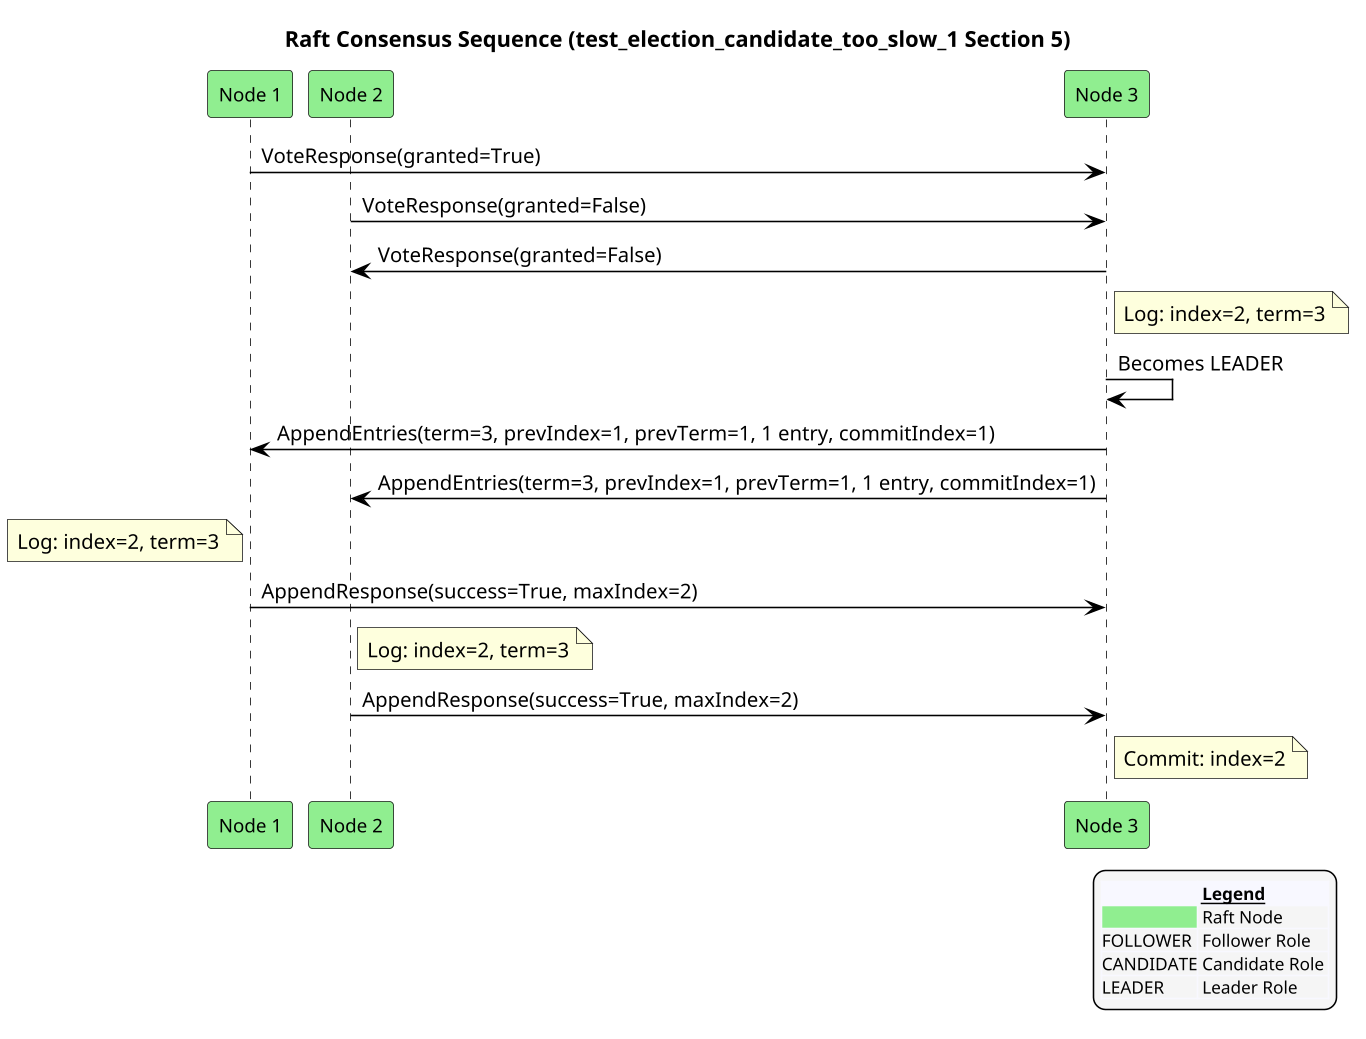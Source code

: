 @startuml
!pragma ratio 0.7
skinparam dpi 150
skinparam monochrome false
skinparam sequence {
  ArrowColor Black
  ActorBorderColor Black
  LifeLineBorderColor Black
  ParticipantFontSize 12
  Padding 10
}
skinparam legend {
  BackgroundColor #F5F5F5
  FontSize 11
}
title Raft Consensus Sequence (test_election_candidate_too_slow_1 Section 5)

participant "Node 1" as n1 order 10 #Lightgreen
participant "Node 2" as n2 order 20 #Lightgreen
participant "Node 3" as n3 order 30 #Lightgreen
n1 -> n3: VoteResponse(granted=True)
n2 -> n3: VoteResponse(granted=False)
n3 -> n2: VoteResponse(granted=False)
note right of n3: Log: index=2, term=3
n3 -> n3: Becomes LEADER
n3 -> n1: AppendEntries(term=3, prevIndex=1, prevTerm=1, 1 entry, commitIndex=1)
n3 -> n2: AppendEntries(term=3, prevIndex=1, prevTerm=1, 1 entry, commitIndex=1)
note left of n1: Log: index=2, term=3
n1 -> n3: AppendResponse(success=True, maxIndex=2)
note right of n2: Log: index=2, term=3
n2 -> n3: AppendResponse(success=True, maxIndex=2)
note right of n3: Commit: index=2

legend right
  <#GhostWhite,#GhostWhite>|      |= __Legend__ |
  |<#Lightgreen>| Raft Node |
  |FOLLOWER| Follower Role |
  |CANDIDATE| Candidate Role |
  |LEADER| Leader Role |
endlegend
@enduml

